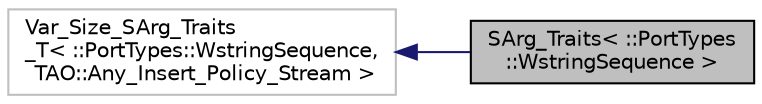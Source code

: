 digraph "SArg_Traits&lt; ::PortTypes::WstringSequence &gt;"
{
 // INTERACTIVE_SVG=YES
  edge [fontname="Helvetica",fontsize="10",labelfontname="Helvetica",labelfontsize="10"];
  node [fontname="Helvetica",fontsize="10",shape=record];
  rankdir="LR";
  Node1 [label="SArg_Traits\< ::PortTypes\l::WstringSequence \>",height=0.2,width=0.4,color="black", fillcolor="grey75", style="filled", fontcolor="black"];
  Node2 -> Node1 [dir="back",color="midnightblue",fontsize="10",style="solid",fontname="Helvetica"];
  Node2 [label="Var_Size_SArg_Traits\l_T\< ::PortTypes::WstringSequence,\l TAO::Any_Insert_Policy_Stream \>",height=0.2,width=0.4,color="grey75", fillcolor="white", style="filled"];
}
